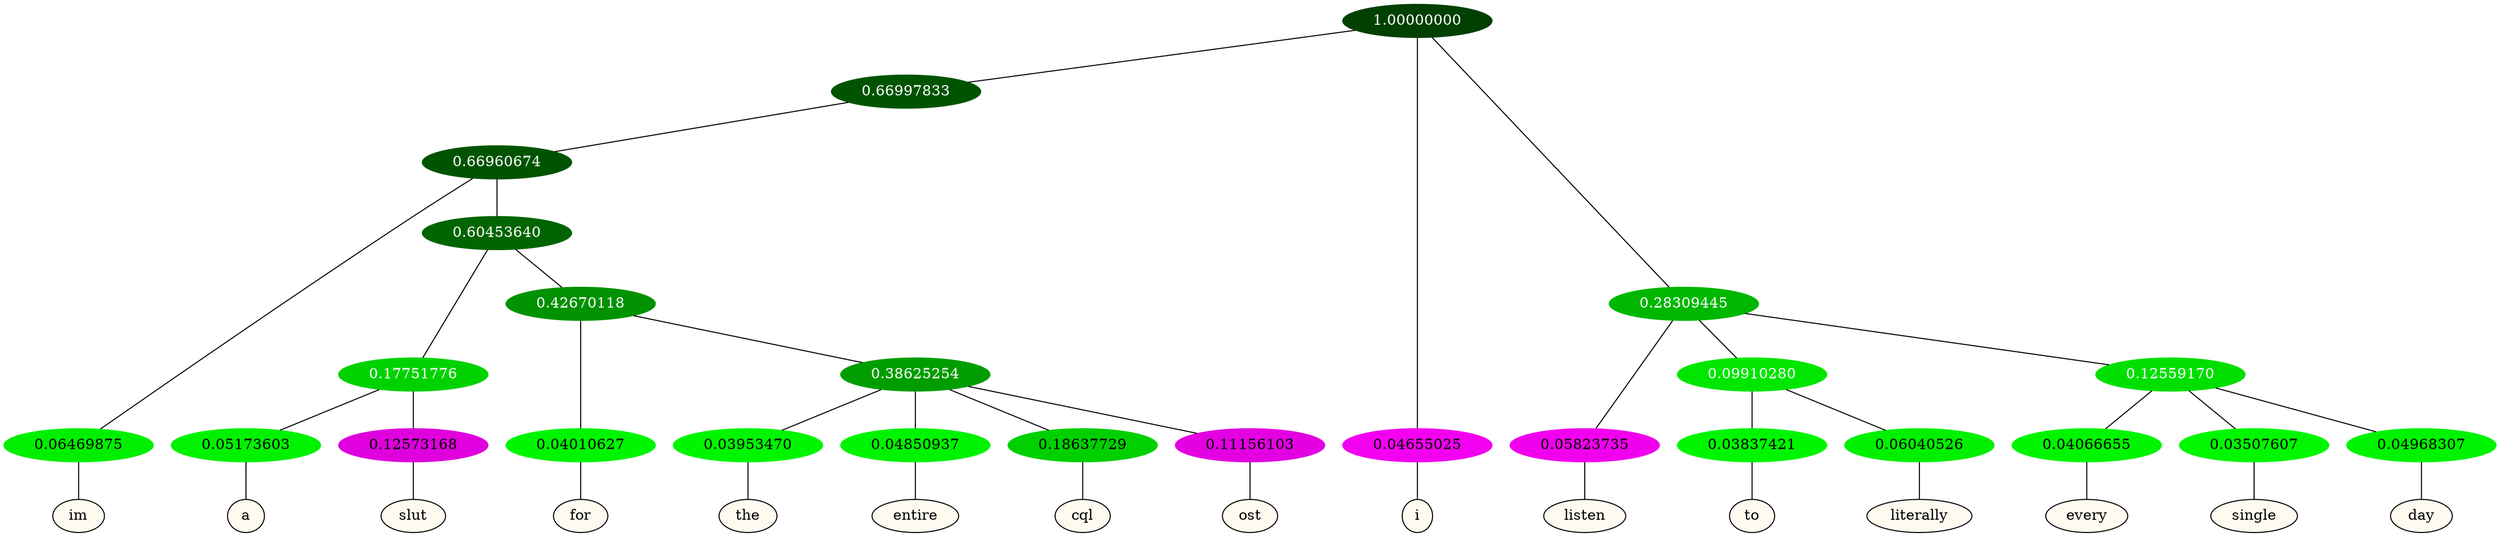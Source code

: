 graph {
	node [format=png height=0.15 nodesep=0.001 ordering=out overlap=prism overlap_scaling=0.01 ranksep=0.001 ratio=0.2 style=filled width=0.15]
	{
		rank=same
		a_w_8 [label=im color=black fillcolor=floralwhite style="filled,solid"]
		a_w_17 [label=a color=black fillcolor=floralwhite style="filled,solid"]
		a_w_18 [label=slut color=black fillcolor=floralwhite style="filled,solid"]
		a_w_19 [label=for color=black fillcolor=floralwhite style="filled,solid"]
		a_w_21 [label=the color=black fillcolor=floralwhite style="filled,solid"]
		a_w_22 [label=entire color=black fillcolor=floralwhite style="filled,solid"]
		a_w_23 [label=cql color=black fillcolor=floralwhite style="filled,solid"]
		a_w_24 [label=ost color=black fillcolor=floralwhite style="filled,solid"]
		a_w_2 [label=i color=black fillcolor=floralwhite style="filled,solid"]
		a_w_5 [label=listen color=black fillcolor=floralwhite style="filled,solid"]
		a_w_10 [label=to color=black fillcolor=floralwhite style="filled,solid"]
		a_w_11 [label=literally color=black fillcolor=floralwhite style="filled,solid"]
		a_w_12 [label=every color=black fillcolor=floralwhite style="filled,solid"]
		a_w_13 [label=single color=black fillcolor=floralwhite style="filled,solid"]
		a_w_14 [label=day color=black fillcolor=floralwhite style="filled,solid"]
	}
	a_n_8 -- a_w_8
	a_n_17 -- a_w_17
	a_n_18 -- a_w_18
	a_n_19 -- a_w_19
	a_n_21 -- a_w_21
	a_n_22 -- a_w_22
	a_n_23 -- a_w_23
	a_n_24 -- a_w_24
	a_n_2 -- a_w_2
	a_n_5 -- a_w_5
	a_n_10 -- a_w_10
	a_n_11 -- a_w_11
	a_n_12 -- a_w_12
	a_n_13 -- a_w_13
	a_n_14 -- a_w_14
	{
		rank=same
		a_n_8 [label=0.06469875 color="0.334 1.000 0.935" fontcolor=black]
		a_n_17 [label=0.05173603 color="0.334 1.000 0.948" fontcolor=black]
		a_n_18 [label=0.12573168 color="0.835 1.000 0.874" fontcolor=black]
		a_n_19 [label=0.04010627 color="0.334 1.000 0.960" fontcolor=black]
		a_n_21 [label=0.03953470 color="0.334 1.000 0.960" fontcolor=black]
		a_n_22 [label=0.04850937 color="0.334 1.000 0.951" fontcolor=black]
		a_n_23 [label=0.18637729 color="0.334 1.000 0.814" fontcolor=black]
		a_n_24 [label=0.11156103 color="0.835 1.000 0.888" fontcolor=black]
		a_n_2 [label=0.04655025 color="0.835 1.000 0.953" fontcolor=black]
		a_n_5 [label=0.05823735 color="0.835 1.000 0.942" fontcolor=black]
		a_n_10 [label=0.03837421 color="0.334 1.000 0.962" fontcolor=black]
		a_n_11 [label=0.06040526 color="0.334 1.000 0.940" fontcolor=black]
		a_n_12 [label=0.04066655 color="0.334 1.000 0.959" fontcolor=black]
		a_n_13 [label=0.03507607 color="0.334 1.000 0.965" fontcolor=black]
		a_n_14 [label=0.04968307 color="0.334 1.000 0.950" fontcolor=black]
	}
	a_n_0 [label=1.00000000 color="0.334 1.000 0.250" fontcolor=grey99]
	a_n_1 [label=0.66997833 color="0.334 1.000 0.330" fontcolor=grey99]
	a_n_0 -- a_n_1
	a_n_0 -- a_n_2
	a_n_3 [label=0.28309445 color="0.334 1.000 0.717" fontcolor=grey99]
	a_n_0 -- a_n_3
	a_n_4 [label=0.66960674 color="0.334 1.000 0.330" fontcolor=grey99]
	a_n_1 -- a_n_4
	a_n_3 -- a_n_5
	a_n_6 [label=0.09910280 color="0.334 1.000 0.901" fontcolor=grey99]
	a_n_3 -- a_n_6
	a_n_7 [label=0.12559170 color="0.334 1.000 0.874" fontcolor=grey99]
	a_n_3 -- a_n_7
	a_n_4 -- a_n_8
	a_n_9 [label=0.60453640 color="0.334 1.000 0.395" fontcolor=grey99]
	a_n_4 -- a_n_9
	a_n_6 -- a_n_10
	a_n_6 -- a_n_11
	a_n_7 -- a_n_12
	a_n_7 -- a_n_13
	a_n_7 -- a_n_14
	a_n_15 [label=0.17751776 color="0.334 1.000 0.822" fontcolor=grey99]
	a_n_9 -- a_n_15
	a_n_16 [label=0.42670118 color="0.334 1.000 0.573" fontcolor=grey99]
	a_n_9 -- a_n_16
	a_n_15 -- a_n_17
	a_n_15 -- a_n_18
	a_n_16 -- a_n_19
	a_n_20 [label=0.38625254 color="0.334 1.000 0.614" fontcolor=grey99]
	a_n_16 -- a_n_20
	a_n_20 -- a_n_21
	a_n_20 -- a_n_22
	a_n_20 -- a_n_23
	a_n_20 -- a_n_24
}
